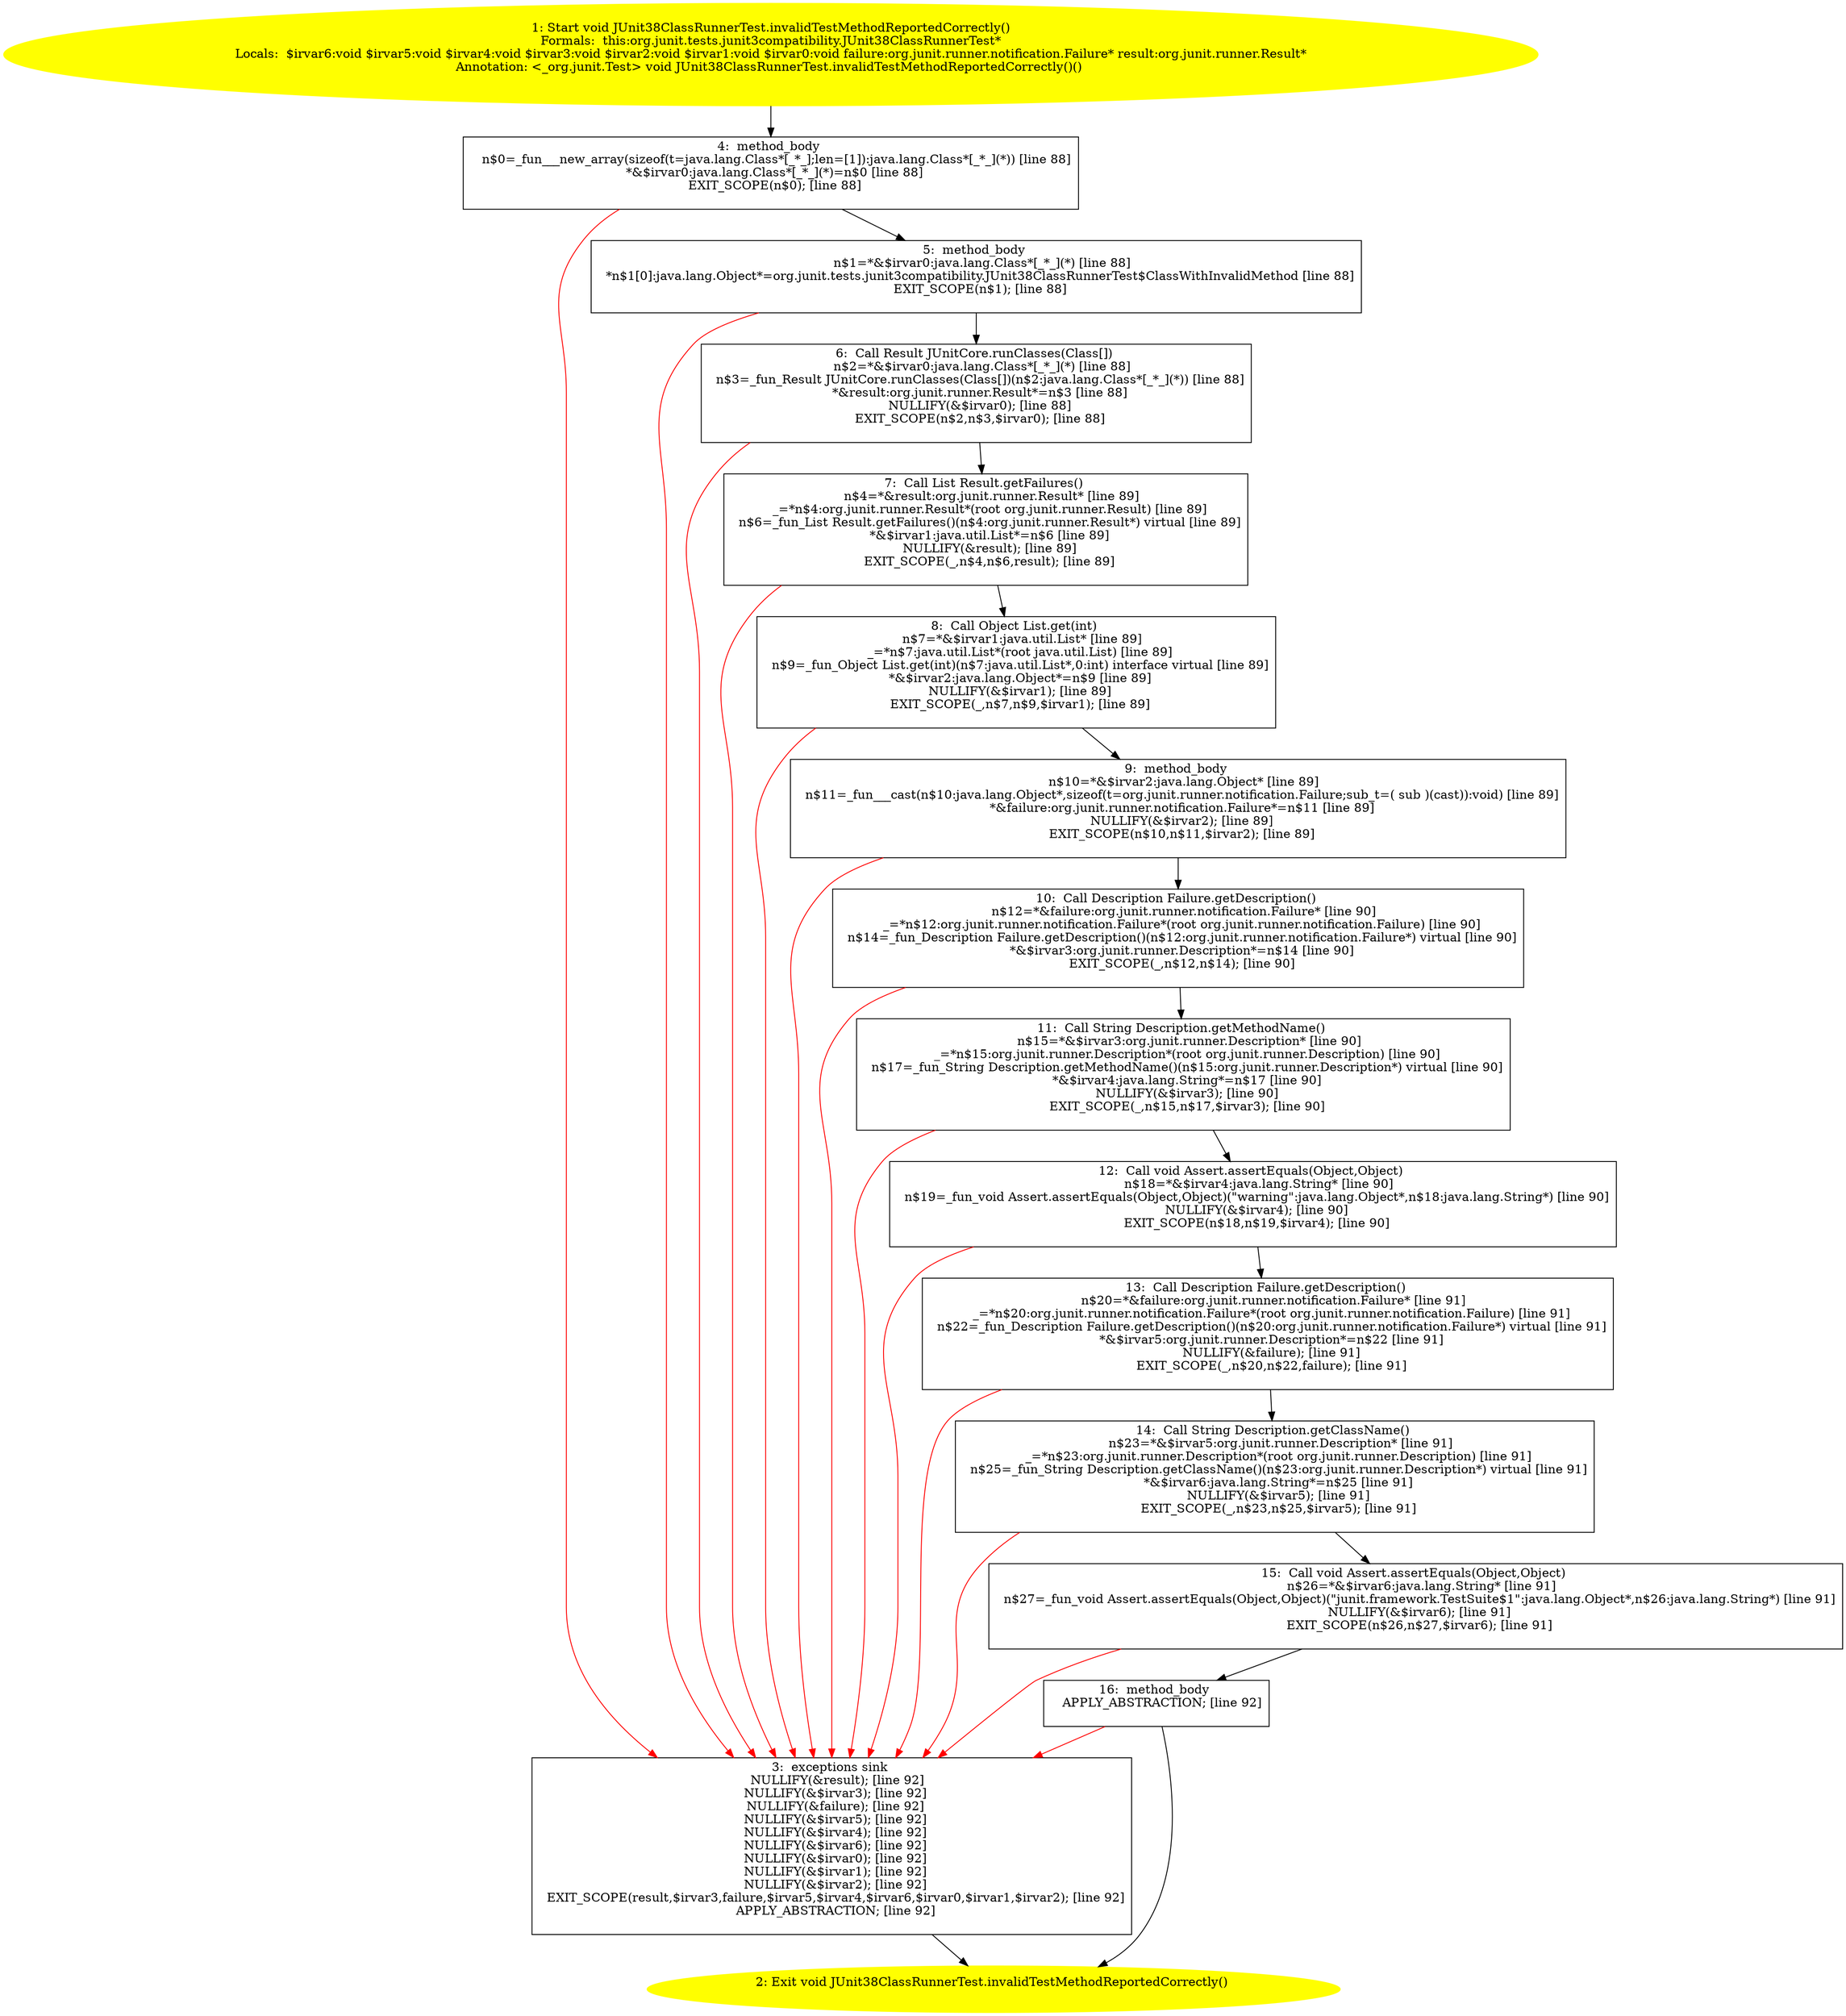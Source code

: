 /* @generated */
digraph cfg {
"org.junit.tests.junit3compatibility.JUnit38ClassRunnerTest.invalidTestMethodReportedCorrectly():void.1e302cd65173e79d6f7cdd60f63fa0d2_1" [label="1: Start void JUnit38ClassRunnerTest.invalidTestMethodReportedCorrectly()\nFormals:  this:org.junit.tests.junit3compatibility.JUnit38ClassRunnerTest*\nLocals:  $irvar6:void $irvar5:void $irvar4:void $irvar3:void $irvar2:void $irvar1:void $irvar0:void failure:org.junit.runner.notification.Failure* result:org.junit.runner.Result*\nAnnotation: <_org.junit.Test> void JUnit38ClassRunnerTest.invalidTestMethodReportedCorrectly()() \n  " color=yellow style=filled]
	

	 "org.junit.tests.junit3compatibility.JUnit38ClassRunnerTest.invalidTestMethodReportedCorrectly():void.1e302cd65173e79d6f7cdd60f63fa0d2_1" -> "org.junit.tests.junit3compatibility.JUnit38ClassRunnerTest.invalidTestMethodReportedCorrectly():void.1e302cd65173e79d6f7cdd60f63fa0d2_4" ;
"org.junit.tests.junit3compatibility.JUnit38ClassRunnerTest.invalidTestMethodReportedCorrectly():void.1e302cd65173e79d6f7cdd60f63fa0d2_2" [label="2: Exit void JUnit38ClassRunnerTest.invalidTestMethodReportedCorrectly() \n  " color=yellow style=filled]
	

"org.junit.tests.junit3compatibility.JUnit38ClassRunnerTest.invalidTestMethodReportedCorrectly():void.1e302cd65173e79d6f7cdd60f63fa0d2_3" [label="3:  exceptions sink \n   NULLIFY(&result); [line 92]\n  NULLIFY(&$irvar3); [line 92]\n  NULLIFY(&failure); [line 92]\n  NULLIFY(&$irvar5); [line 92]\n  NULLIFY(&$irvar4); [line 92]\n  NULLIFY(&$irvar6); [line 92]\n  NULLIFY(&$irvar0); [line 92]\n  NULLIFY(&$irvar1); [line 92]\n  NULLIFY(&$irvar2); [line 92]\n  EXIT_SCOPE(result,$irvar3,failure,$irvar5,$irvar4,$irvar6,$irvar0,$irvar1,$irvar2); [line 92]\n  APPLY_ABSTRACTION; [line 92]\n " shape="box"]
	

	 "org.junit.tests.junit3compatibility.JUnit38ClassRunnerTest.invalidTestMethodReportedCorrectly():void.1e302cd65173e79d6f7cdd60f63fa0d2_3" -> "org.junit.tests.junit3compatibility.JUnit38ClassRunnerTest.invalidTestMethodReportedCorrectly():void.1e302cd65173e79d6f7cdd60f63fa0d2_2" ;
"org.junit.tests.junit3compatibility.JUnit38ClassRunnerTest.invalidTestMethodReportedCorrectly():void.1e302cd65173e79d6f7cdd60f63fa0d2_4" [label="4:  method_body \n   n$0=_fun___new_array(sizeof(t=java.lang.Class*[_*_];len=[1]):java.lang.Class*[_*_](*)) [line 88]\n  *&$irvar0:java.lang.Class*[_*_](*)=n$0 [line 88]\n  EXIT_SCOPE(n$0); [line 88]\n " shape="box"]
	

	 "org.junit.tests.junit3compatibility.JUnit38ClassRunnerTest.invalidTestMethodReportedCorrectly():void.1e302cd65173e79d6f7cdd60f63fa0d2_4" -> "org.junit.tests.junit3compatibility.JUnit38ClassRunnerTest.invalidTestMethodReportedCorrectly():void.1e302cd65173e79d6f7cdd60f63fa0d2_5" ;
	 "org.junit.tests.junit3compatibility.JUnit38ClassRunnerTest.invalidTestMethodReportedCorrectly():void.1e302cd65173e79d6f7cdd60f63fa0d2_4" -> "org.junit.tests.junit3compatibility.JUnit38ClassRunnerTest.invalidTestMethodReportedCorrectly():void.1e302cd65173e79d6f7cdd60f63fa0d2_3" [color="red" ];
"org.junit.tests.junit3compatibility.JUnit38ClassRunnerTest.invalidTestMethodReportedCorrectly():void.1e302cd65173e79d6f7cdd60f63fa0d2_5" [label="5:  method_body \n   n$1=*&$irvar0:java.lang.Class*[_*_](*) [line 88]\n  *n$1[0]:java.lang.Object*=org.junit.tests.junit3compatibility.JUnit38ClassRunnerTest$ClassWithInvalidMethod [line 88]\n  EXIT_SCOPE(n$1); [line 88]\n " shape="box"]
	

	 "org.junit.tests.junit3compatibility.JUnit38ClassRunnerTest.invalidTestMethodReportedCorrectly():void.1e302cd65173e79d6f7cdd60f63fa0d2_5" -> "org.junit.tests.junit3compatibility.JUnit38ClassRunnerTest.invalidTestMethodReportedCorrectly():void.1e302cd65173e79d6f7cdd60f63fa0d2_6" ;
	 "org.junit.tests.junit3compatibility.JUnit38ClassRunnerTest.invalidTestMethodReportedCorrectly():void.1e302cd65173e79d6f7cdd60f63fa0d2_5" -> "org.junit.tests.junit3compatibility.JUnit38ClassRunnerTest.invalidTestMethodReportedCorrectly():void.1e302cd65173e79d6f7cdd60f63fa0d2_3" [color="red" ];
"org.junit.tests.junit3compatibility.JUnit38ClassRunnerTest.invalidTestMethodReportedCorrectly():void.1e302cd65173e79d6f7cdd60f63fa0d2_6" [label="6:  Call Result JUnitCore.runClasses(Class[]) \n   n$2=*&$irvar0:java.lang.Class*[_*_](*) [line 88]\n  n$3=_fun_Result JUnitCore.runClasses(Class[])(n$2:java.lang.Class*[_*_](*)) [line 88]\n  *&result:org.junit.runner.Result*=n$3 [line 88]\n  NULLIFY(&$irvar0); [line 88]\n  EXIT_SCOPE(n$2,n$3,$irvar0); [line 88]\n " shape="box"]
	

	 "org.junit.tests.junit3compatibility.JUnit38ClassRunnerTest.invalidTestMethodReportedCorrectly():void.1e302cd65173e79d6f7cdd60f63fa0d2_6" -> "org.junit.tests.junit3compatibility.JUnit38ClassRunnerTest.invalidTestMethodReportedCorrectly():void.1e302cd65173e79d6f7cdd60f63fa0d2_7" ;
	 "org.junit.tests.junit3compatibility.JUnit38ClassRunnerTest.invalidTestMethodReportedCorrectly():void.1e302cd65173e79d6f7cdd60f63fa0d2_6" -> "org.junit.tests.junit3compatibility.JUnit38ClassRunnerTest.invalidTestMethodReportedCorrectly():void.1e302cd65173e79d6f7cdd60f63fa0d2_3" [color="red" ];
"org.junit.tests.junit3compatibility.JUnit38ClassRunnerTest.invalidTestMethodReportedCorrectly():void.1e302cd65173e79d6f7cdd60f63fa0d2_7" [label="7:  Call List Result.getFailures() \n   n$4=*&result:org.junit.runner.Result* [line 89]\n  _=*n$4:org.junit.runner.Result*(root org.junit.runner.Result) [line 89]\n  n$6=_fun_List Result.getFailures()(n$4:org.junit.runner.Result*) virtual [line 89]\n  *&$irvar1:java.util.List*=n$6 [line 89]\n  NULLIFY(&result); [line 89]\n  EXIT_SCOPE(_,n$4,n$6,result); [line 89]\n " shape="box"]
	

	 "org.junit.tests.junit3compatibility.JUnit38ClassRunnerTest.invalidTestMethodReportedCorrectly():void.1e302cd65173e79d6f7cdd60f63fa0d2_7" -> "org.junit.tests.junit3compatibility.JUnit38ClassRunnerTest.invalidTestMethodReportedCorrectly():void.1e302cd65173e79d6f7cdd60f63fa0d2_8" ;
	 "org.junit.tests.junit3compatibility.JUnit38ClassRunnerTest.invalidTestMethodReportedCorrectly():void.1e302cd65173e79d6f7cdd60f63fa0d2_7" -> "org.junit.tests.junit3compatibility.JUnit38ClassRunnerTest.invalidTestMethodReportedCorrectly():void.1e302cd65173e79d6f7cdd60f63fa0d2_3" [color="red" ];
"org.junit.tests.junit3compatibility.JUnit38ClassRunnerTest.invalidTestMethodReportedCorrectly():void.1e302cd65173e79d6f7cdd60f63fa0d2_8" [label="8:  Call Object List.get(int) \n   n$7=*&$irvar1:java.util.List* [line 89]\n  _=*n$7:java.util.List*(root java.util.List) [line 89]\n  n$9=_fun_Object List.get(int)(n$7:java.util.List*,0:int) interface virtual [line 89]\n  *&$irvar2:java.lang.Object*=n$9 [line 89]\n  NULLIFY(&$irvar1); [line 89]\n  EXIT_SCOPE(_,n$7,n$9,$irvar1); [line 89]\n " shape="box"]
	

	 "org.junit.tests.junit3compatibility.JUnit38ClassRunnerTest.invalidTestMethodReportedCorrectly():void.1e302cd65173e79d6f7cdd60f63fa0d2_8" -> "org.junit.tests.junit3compatibility.JUnit38ClassRunnerTest.invalidTestMethodReportedCorrectly():void.1e302cd65173e79d6f7cdd60f63fa0d2_9" ;
	 "org.junit.tests.junit3compatibility.JUnit38ClassRunnerTest.invalidTestMethodReportedCorrectly():void.1e302cd65173e79d6f7cdd60f63fa0d2_8" -> "org.junit.tests.junit3compatibility.JUnit38ClassRunnerTest.invalidTestMethodReportedCorrectly():void.1e302cd65173e79d6f7cdd60f63fa0d2_3" [color="red" ];
"org.junit.tests.junit3compatibility.JUnit38ClassRunnerTest.invalidTestMethodReportedCorrectly():void.1e302cd65173e79d6f7cdd60f63fa0d2_9" [label="9:  method_body \n   n$10=*&$irvar2:java.lang.Object* [line 89]\n  n$11=_fun___cast(n$10:java.lang.Object*,sizeof(t=org.junit.runner.notification.Failure;sub_t=( sub )(cast)):void) [line 89]\n  *&failure:org.junit.runner.notification.Failure*=n$11 [line 89]\n  NULLIFY(&$irvar2); [line 89]\n  EXIT_SCOPE(n$10,n$11,$irvar2); [line 89]\n " shape="box"]
	

	 "org.junit.tests.junit3compatibility.JUnit38ClassRunnerTest.invalidTestMethodReportedCorrectly():void.1e302cd65173e79d6f7cdd60f63fa0d2_9" -> "org.junit.tests.junit3compatibility.JUnit38ClassRunnerTest.invalidTestMethodReportedCorrectly():void.1e302cd65173e79d6f7cdd60f63fa0d2_10" ;
	 "org.junit.tests.junit3compatibility.JUnit38ClassRunnerTest.invalidTestMethodReportedCorrectly():void.1e302cd65173e79d6f7cdd60f63fa0d2_9" -> "org.junit.tests.junit3compatibility.JUnit38ClassRunnerTest.invalidTestMethodReportedCorrectly():void.1e302cd65173e79d6f7cdd60f63fa0d2_3" [color="red" ];
"org.junit.tests.junit3compatibility.JUnit38ClassRunnerTest.invalidTestMethodReportedCorrectly():void.1e302cd65173e79d6f7cdd60f63fa0d2_10" [label="10:  Call Description Failure.getDescription() \n   n$12=*&failure:org.junit.runner.notification.Failure* [line 90]\n  _=*n$12:org.junit.runner.notification.Failure*(root org.junit.runner.notification.Failure) [line 90]\n  n$14=_fun_Description Failure.getDescription()(n$12:org.junit.runner.notification.Failure*) virtual [line 90]\n  *&$irvar3:org.junit.runner.Description*=n$14 [line 90]\n  EXIT_SCOPE(_,n$12,n$14); [line 90]\n " shape="box"]
	

	 "org.junit.tests.junit3compatibility.JUnit38ClassRunnerTest.invalidTestMethodReportedCorrectly():void.1e302cd65173e79d6f7cdd60f63fa0d2_10" -> "org.junit.tests.junit3compatibility.JUnit38ClassRunnerTest.invalidTestMethodReportedCorrectly():void.1e302cd65173e79d6f7cdd60f63fa0d2_11" ;
	 "org.junit.tests.junit3compatibility.JUnit38ClassRunnerTest.invalidTestMethodReportedCorrectly():void.1e302cd65173e79d6f7cdd60f63fa0d2_10" -> "org.junit.tests.junit3compatibility.JUnit38ClassRunnerTest.invalidTestMethodReportedCorrectly():void.1e302cd65173e79d6f7cdd60f63fa0d2_3" [color="red" ];
"org.junit.tests.junit3compatibility.JUnit38ClassRunnerTest.invalidTestMethodReportedCorrectly():void.1e302cd65173e79d6f7cdd60f63fa0d2_11" [label="11:  Call String Description.getMethodName() \n   n$15=*&$irvar3:org.junit.runner.Description* [line 90]\n  _=*n$15:org.junit.runner.Description*(root org.junit.runner.Description) [line 90]\n  n$17=_fun_String Description.getMethodName()(n$15:org.junit.runner.Description*) virtual [line 90]\n  *&$irvar4:java.lang.String*=n$17 [line 90]\n  NULLIFY(&$irvar3); [line 90]\n  EXIT_SCOPE(_,n$15,n$17,$irvar3); [line 90]\n " shape="box"]
	

	 "org.junit.tests.junit3compatibility.JUnit38ClassRunnerTest.invalidTestMethodReportedCorrectly():void.1e302cd65173e79d6f7cdd60f63fa0d2_11" -> "org.junit.tests.junit3compatibility.JUnit38ClassRunnerTest.invalidTestMethodReportedCorrectly():void.1e302cd65173e79d6f7cdd60f63fa0d2_12" ;
	 "org.junit.tests.junit3compatibility.JUnit38ClassRunnerTest.invalidTestMethodReportedCorrectly():void.1e302cd65173e79d6f7cdd60f63fa0d2_11" -> "org.junit.tests.junit3compatibility.JUnit38ClassRunnerTest.invalidTestMethodReportedCorrectly():void.1e302cd65173e79d6f7cdd60f63fa0d2_3" [color="red" ];
"org.junit.tests.junit3compatibility.JUnit38ClassRunnerTest.invalidTestMethodReportedCorrectly():void.1e302cd65173e79d6f7cdd60f63fa0d2_12" [label="12:  Call void Assert.assertEquals(Object,Object) \n   n$18=*&$irvar4:java.lang.String* [line 90]\n  n$19=_fun_void Assert.assertEquals(Object,Object)(\"warning\":java.lang.Object*,n$18:java.lang.String*) [line 90]\n  NULLIFY(&$irvar4); [line 90]\n  EXIT_SCOPE(n$18,n$19,$irvar4); [line 90]\n " shape="box"]
	

	 "org.junit.tests.junit3compatibility.JUnit38ClassRunnerTest.invalidTestMethodReportedCorrectly():void.1e302cd65173e79d6f7cdd60f63fa0d2_12" -> "org.junit.tests.junit3compatibility.JUnit38ClassRunnerTest.invalidTestMethodReportedCorrectly():void.1e302cd65173e79d6f7cdd60f63fa0d2_13" ;
	 "org.junit.tests.junit3compatibility.JUnit38ClassRunnerTest.invalidTestMethodReportedCorrectly():void.1e302cd65173e79d6f7cdd60f63fa0d2_12" -> "org.junit.tests.junit3compatibility.JUnit38ClassRunnerTest.invalidTestMethodReportedCorrectly():void.1e302cd65173e79d6f7cdd60f63fa0d2_3" [color="red" ];
"org.junit.tests.junit3compatibility.JUnit38ClassRunnerTest.invalidTestMethodReportedCorrectly():void.1e302cd65173e79d6f7cdd60f63fa0d2_13" [label="13:  Call Description Failure.getDescription() \n   n$20=*&failure:org.junit.runner.notification.Failure* [line 91]\n  _=*n$20:org.junit.runner.notification.Failure*(root org.junit.runner.notification.Failure) [line 91]\n  n$22=_fun_Description Failure.getDescription()(n$20:org.junit.runner.notification.Failure*) virtual [line 91]\n  *&$irvar5:org.junit.runner.Description*=n$22 [line 91]\n  NULLIFY(&failure); [line 91]\n  EXIT_SCOPE(_,n$20,n$22,failure); [line 91]\n " shape="box"]
	

	 "org.junit.tests.junit3compatibility.JUnit38ClassRunnerTest.invalidTestMethodReportedCorrectly():void.1e302cd65173e79d6f7cdd60f63fa0d2_13" -> "org.junit.tests.junit3compatibility.JUnit38ClassRunnerTest.invalidTestMethodReportedCorrectly():void.1e302cd65173e79d6f7cdd60f63fa0d2_14" ;
	 "org.junit.tests.junit3compatibility.JUnit38ClassRunnerTest.invalidTestMethodReportedCorrectly():void.1e302cd65173e79d6f7cdd60f63fa0d2_13" -> "org.junit.tests.junit3compatibility.JUnit38ClassRunnerTest.invalidTestMethodReportedCorrectly():void.1e302cd65173e79d6f7cdd60f63fa0d2_3" [color="red" ];
"org.junit.tests.junit3compatibility.JUnit38ClassRunnerTest.invalidTestMethodReportedCorrectly():void.1e302cd65173e79d6f7cdd60f63fa0d2_14" [label="14:  Call String Description.getClassName() \n   n$23=*&$irvar5:org.junit.runner.Description* [line 91]\n  _=*n$23:org.junit.runner.Description*(root org.junit.runner.Description) [line 91]\n  n$25=_fun_String Description.getClassName()(n$23:org.junit.runner.Description*) virtual [line 91]\n  *&$irvar6:java.lang.String*=n$25 [line 91]\n  NULLIFY(&$irvar5); [line 91]\n  EXIT_SCOPE(_,n$23,n$25,$irvar5); [line 91]\n " shape="box"]
	

	 "org.junit.tests.junit3compatibility.JUnit38ClassRunnerTest.invalidTestMethodReportedCorrectly():void.1e302cd65173e79d6f7cdd60f63fa0d2_14" -> "org.junit.tests.junit3compatibility.JUnit38ClassRunnerTest.invalidTestMethodReportedCorrectly():void.1e302cd65173e79d6f7cdd60f63fa0d2_15" ;
	 "org.junit.tests.junit3compatibility.JUnit38ClassRunnerTest.invalidTestMethodReportedCorrectly():void.1e302cd65173e79d6f7cdd60f63fa0d2_14" -> "org.junit.tests.junit3compatibility.JUnit38ClassRunnerTest.invalidTestMethodReportedCorrectly():void.1e302cd65173e79d6f7cdd60f63fa0d2_3" [color="red" ];
"org.junit.tests.junit3compatibility.JUnit38ClassRunnerTest.invalidTestMethodReportedCorrectly():void.1e302cd65173e79d6f7cdd60f63fa0d2_15" [label="15:  Call void Assert.assertEquals(Object,Object) \n   n$26=*&$irvar6:java.lang.String* [line 91]\n  n$27=_fun_void Assert.assertEquals(Object,Object)(\"junit.framework.TestSuite$1\":java.lang.Object*,n$26:java.lang.String*) [line 91]\n  NULLIFY(&$irvar6); [line 91]\n  EXIT_SCOPE(n$26,n$27,$irvar6); [line 91]\n " shape="box"]
	

	 "org.junit.tests.junit3compatibility.JUnit38ClassRunnerTest.invalidTestMethodReportedCorrectly():void.1e302cd65173e79d6f7cdd60f63fa0d2_15" -> "org.junit.tests.junit3compatibility.JUnit38ClassRunnerTest.invalidTestMethodReportedCorrectly():void.1e302cd65173e79d6f7cdd60f63fa0d2_16" ;
	 "org.junit.tests.junit3compatibility.JUnit38ClassRunnerTest.invalidTestMethodReportedCorrectly():void.1e302cd65173e79d6f7cdd60f63fa0d2_15" -> "org.junit.tests.junit3compatibility.JUnit38ClassRunnerTest.invalidTestMethodReportedCorrectly():void.1e302cd65173e79d6f7cdd60f63fa0d2_3" [color="red" ];
"org.junit.tests.junit3compatibility.JUnit38ClassRunnerTest.invalidTestMethodReportedCorrectly():void.1e302cd65173e79d6f7cdd60f63fa0d2_16" [label="16:  method_body \n   APPLY_ABSTRACTION; [line 92]\n " shape="box"]
	

	 "org.junit.tests.junit3compatibility.JUnit38ClassRunnerTest.invalidTestMethodReportedCorrectly():void.1e302cd65173e79d6f7cdd60f63fa0d2_16" -> "org.junit.tests.junit3compatibility.JUnit38ClassRunnerTest.invalidTestMethodReportedCorrectly():void.1e302cd65173e79d6f7cdd60f63fa0d2_2" ;
	 "org.junit.tests.junit3compatibility.JUnit38ClassRunnerTest.invalidTestMethodReportedCorrectly():void.1e302cd65173e79d6f7cdd60f63fa0d2_16" -> "org.junit.tests.junit3compatibility.JUnit38ClassRunnerTest.invalidTestMethodReportedCorrectly():void.1e302cd65173e79d6f7cdd60f63fa0d2_3" [color="red" ];
}
